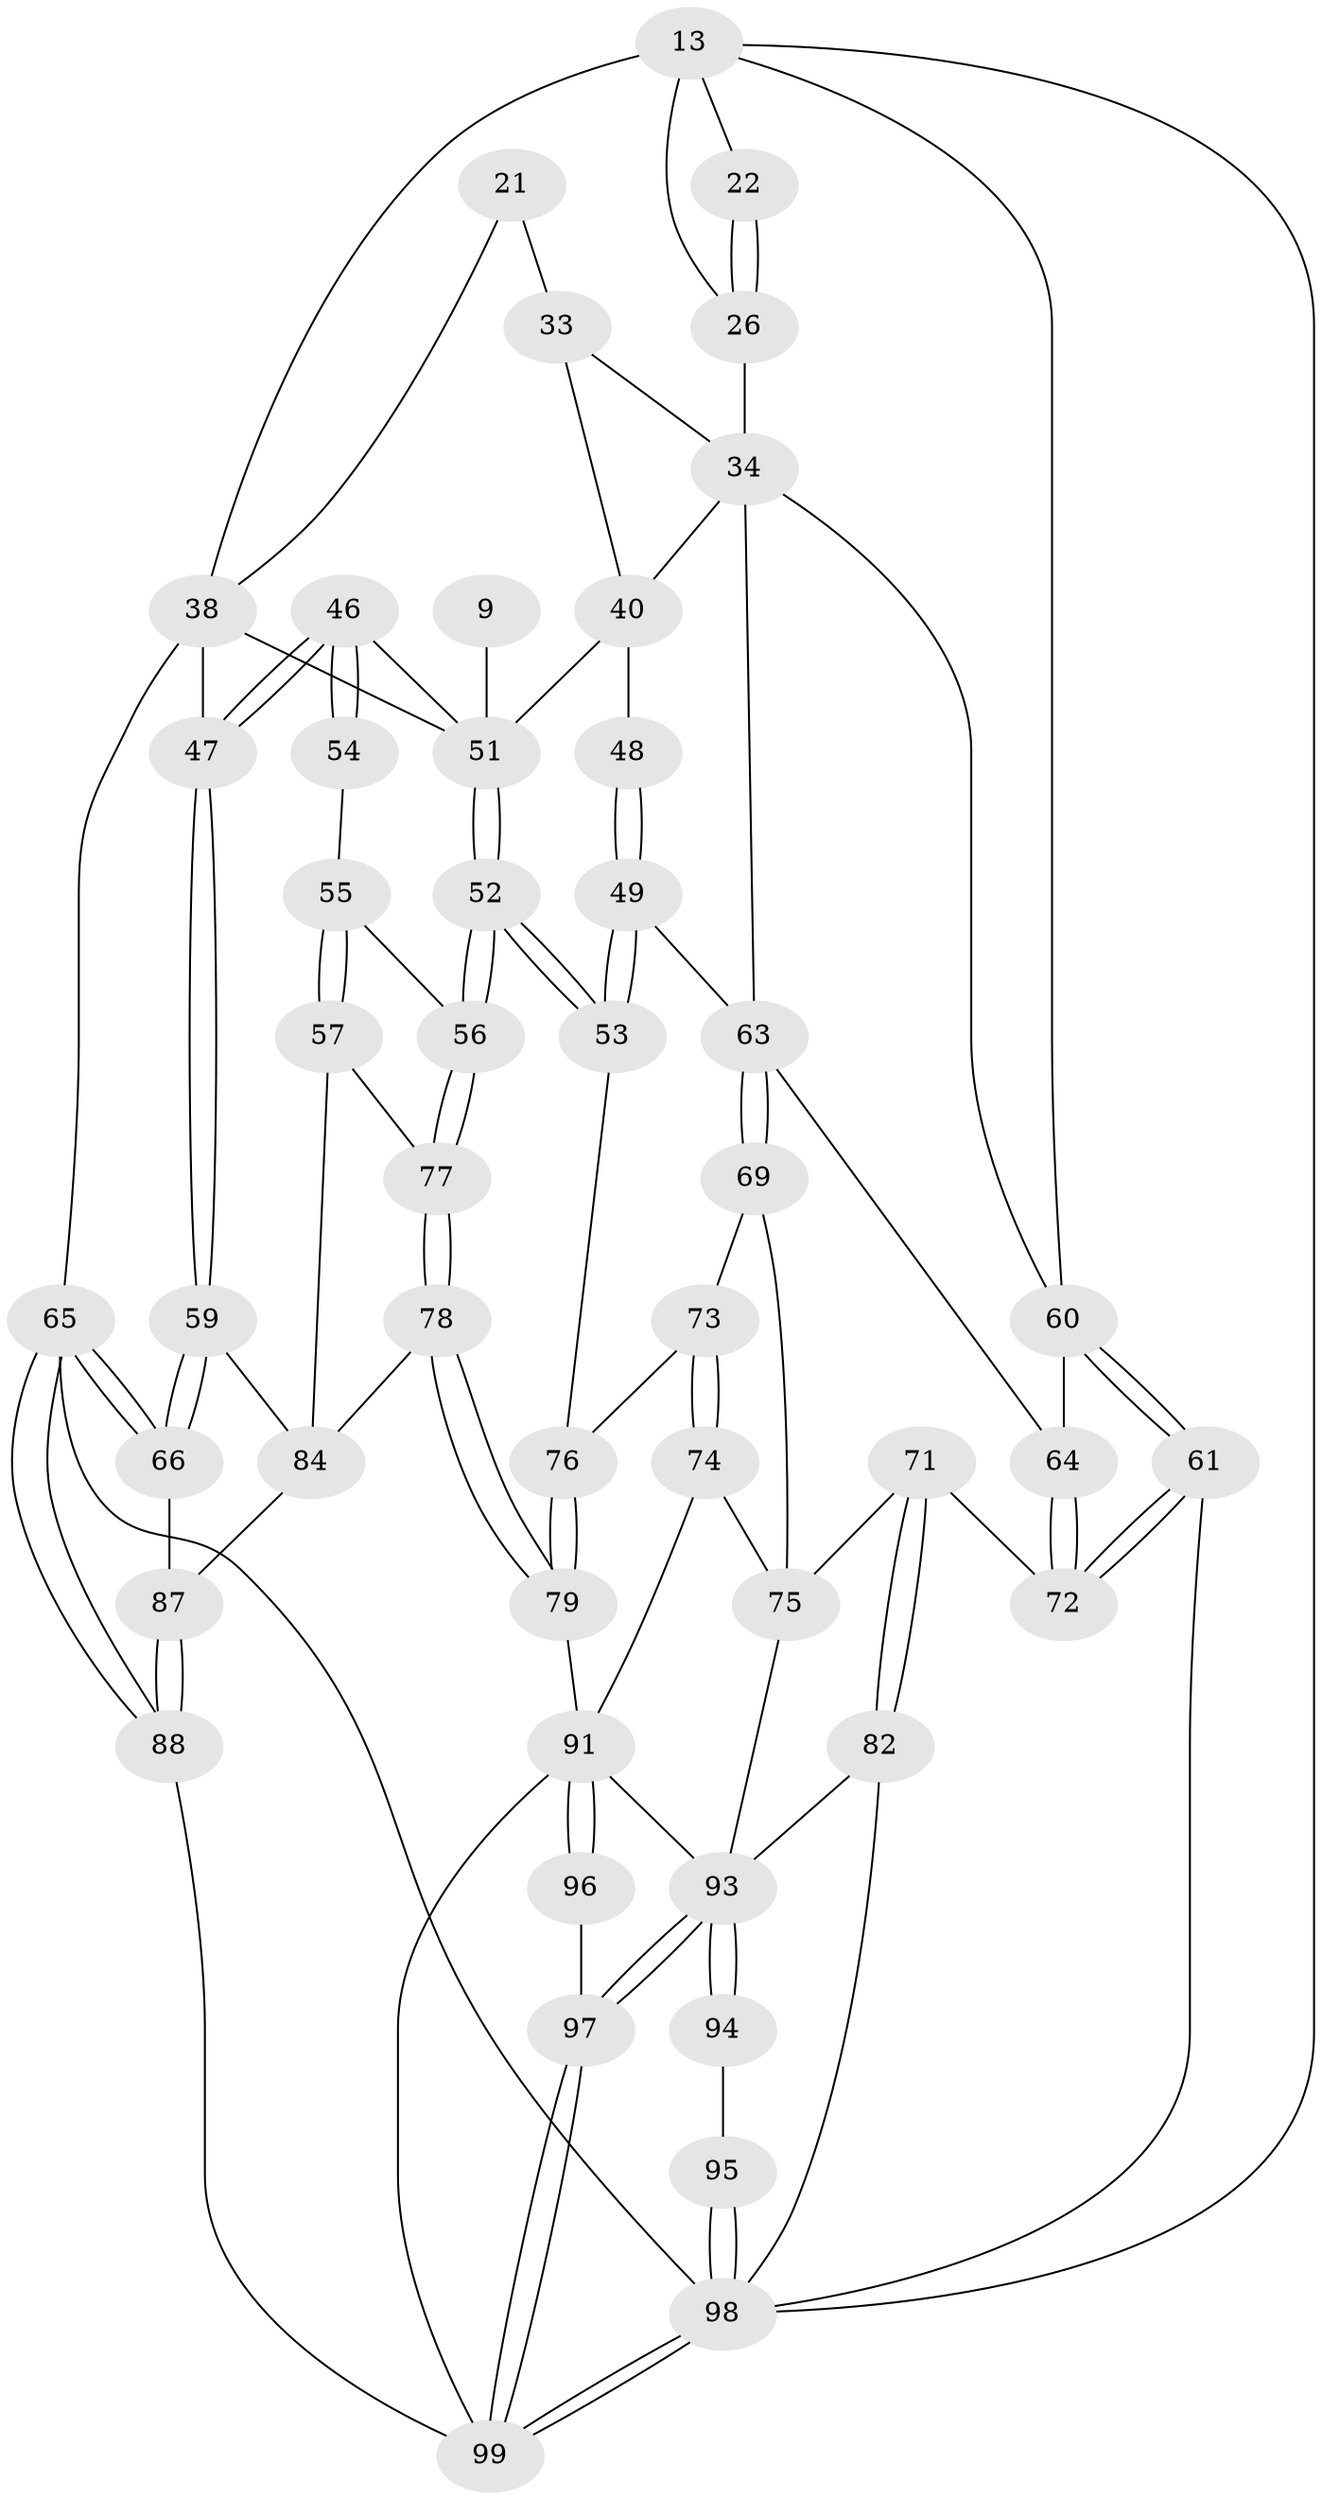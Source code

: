 // original degree distribution, {3: 0.020202020202020204, 4: 0.26262626262626265, 5: 0.48484848484848486, 6: 0.23232323232323232}
// Generated by graph-tools (version 1.1) at 2025/06/03/04/25 22:06:14]
// undirected, 49 vertices, 110 edges
graph export_dot {
graph [start="1"]
  node [color=gray90,style=filled];
  9 [pos="+0.8831830460002401+0.09191950763135891"];
  13 [pos="+0.47914798154041144+0",super="+12+11"];
  21 [pos="+0.6660906148207103+0.18624490425719845",super="+15"];
  22 [pos="+0.25241011042215067+0.138803114482503"];
  26 [pos="+0.2534328671492159+0.15168893540297523",super="+25+19"];
  33 [pos="+0.5672813142056605+0.21788303485340368",super="+16"];
  34 [pos="+0.2648474333784043+0.3628758818484844",super="+32+29+31"];
  38 [pos="+0.7248418469371891+0.31725753885889935",super="+24+14"];
  40 [pos="+0.6744293283602004+0.3212977328979205",super="+35+36"];
  46 [pos="+1+0.3756105278328111",super="+42+43+41"];
  47 [pos="+1+0.41045107155735794",super="+45"];
  48 [pos="+0.5153090577687399+0.35586329191635246"];
  49 [pos="+0.5092343305956355+0.47010151179509063"];
  51 [pos="+0.7271932868668559+0.3425886527805151",super="+44+37+39+28+23"];
  52 [pos="+0.6803689172581079+0.5032546124380304"];
  53 [pos="+0.5305256119136448+0.4974389348683106"];
  54 [pos="+0.8974140720968007+0.37806384942349597"];
  55 [pos="+0.8984054319699507+0.40342588724690365"];
  56 [pos="+0.7560198277017584+0.5868004960846105"];
  57 [pos="+1+0.599955831062707"];
  59 [pos="+1+0.6288324974061339"];
  60 [pos="+0+0.3525141535811959",super="+30"];
  61 [pos="+0+0.6515274565859824"];
  63 [pos="+0.24245582843035068+0.41473584913845696",super="+50"];
  64 [pos="+0.09345689617337898+0.45556745247536296"];
  65 [pos="+1+1"];
  66 [pos="+1+0.7349781262970887"];
  69 [pos="+0.2695106642377844+0.5506141158141699"];
  71 [pos="+0.09714299948626495+0.6768125915725544"];
  72 [pos="+0.08185108731361929+0.6645085006957859"];
  73 [pos="+0.46066769635343735+0.6722879393605685",super="+68"];
  74 [pos="+0.36379810902393084+0.7377759768458714"];
  75 [pos="+0.30273135573411897+0.7359959492346969",super="+70"];
  76 [pos="+0.46418886084755917+0.6702435134556693",super="+67"];
  77 [pos="+0.7650836533749882+0.6029043848279368"];
  78 [pos="+0.734541710455397+0.71664664053981"];
  79 [pos="+0.6751868472630755+0.8011135793253031"];
  82 [pos="+0.07139221768454752+0.8364358212512185"];
  84 [pos="+0.8892916613859568+0.790135101624316",super="+58"];
  87 [pos="+0.9021175103978228+0.8424483631062268"];
  88 [pos="+0.857038308307998+1"];
  91 [pos="+0.3655924461122772+0.9280524785734756",super="+90"];
  93 [pos="+0.21062178341615573+1",super="+92+85+86"];
  94 [pos="+0.15385101286387656+0.9329556898274832"];
  95 [pos="+0.04266733942375493+0.9671005974711235"];
  96 [pos="+0.37235736143252374+0.9441564361630981"];
  97 [pos="+0.22231507644514523+1"];
  98 [pos="+0.06309609854423885+1",super="+62+83"];
  99 [pos="+0.21801220987270328+1",super="+89"];
  9 -- 51 [weight=3];
  13 -- 38 [weight=2];
  13 -- 26;
  13 -- 22;
  13 -- 98;
  13 -- 60;
  21 -- 33 [weight=2];
  21 -- 38 [weight=2];
  22 -- 26 [weight=2];
  22 -- 26;
  26 -- 34 [weight=3];
  33 -- 34;
  33 -- 40;
  34 -- 60;
  34 -- 40;
  34 -- 63;
  38 -- 65;
  38 -- 51 [weight=5];
  38 -- 47;
  40 -- 48 [weight=2];
  40 -- 51;
  46 -- 47 [weight=2];
  46 -- 47;
  46 -- 54 [weight=2];
  46 -- 54;
  46 -- 51 [weight=2];
  47 -- 59;
  47 -- 59;
  48 -- 49;
  48 -- 49;
  49 -- 53;
  49 -- 53;
  49 -- 63;
  51 -- 52;
  51 -- 52;
  52 -- 53;
  52 -- 53;
  52 -- 56;
  52 -- 56;
  53 -- 76;
  54 -- 55;
  55 -- 56;
  55 -- 57;
  55 -- 57;
  56 -- 77;
  56 -- 77;
  57 -- 77;
  57 -- 84;
  59 -- 66;
  59 -- 66;
  59 -- 84;
  60 -- 61;
  60 -- 61;
  60 -- 64;
  61 -- 72;
  61 -- 72;
  61 -- 98;
  63 -- 64;
  63 -- 69;
  63 -- 69;
  64 -- 72;
  64 -- 72;
  65 -- 66;
  65 -- 66;
  65 -- 88;
  65 -- 88;
  65 -- 98;
  66 -- 87;
  69 -- 75;
  69 -- 73;
  71 -- 72;
  71 -- 82;
  71 -- 82;
  71 -- 75;
  73 -- 74;
  73 -- 74;
  73 -- 76 [weight=2];
  74 -- 75;
  74 -- 91;
  75 -- 93;
  76 -- 79;
  76 -- 79;
  77 -- 78;
  77 -- 78;
  78 -- 79;
  78 -- 79;
  78 -- 84;
  79 -- 91;
  82 -- 98;
  82 -- 93;
  84 -- 87;
  87 -- 88;
  87 -- 88;
  88 -- 99;
  91 -- 96 [weight=2];
  91 -- 96;
  91 -- 93;
  91 -- 99;
  93 -- 94 [weight=2];
  93 -- 94;
  93 -- 97;
  93 -- 97;
  94 -- 95;
  95 -- 98 [weight=2];
  95 -- 98;
  96 -- 97;
  97 -- 99;
  97 -- 99;
  98 -- 99;
  98 -- 99;
}
